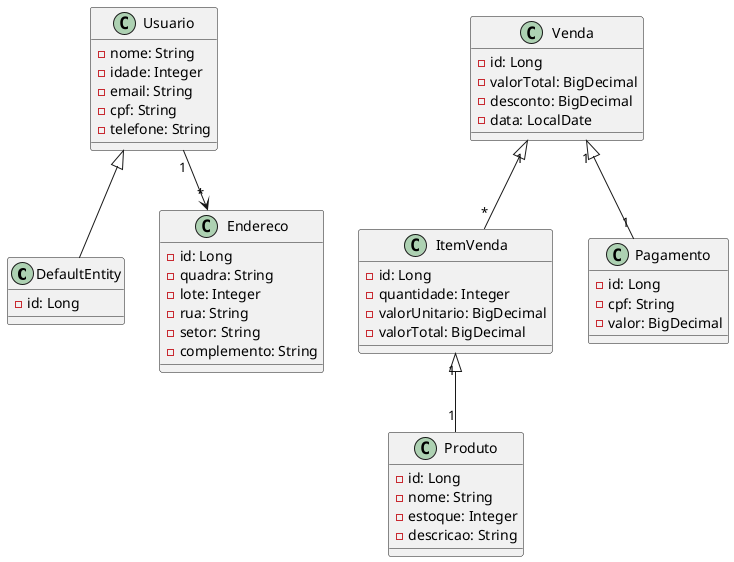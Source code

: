 @startuml

/'Esse diagrama é a representação de um ecommerce simples de PIZZARIA, apenas para iniciar o treinamento de API Rest Quarkus'/

class DefaultEntity{
    - id: Long
}

class Usuario{ 
    - nome: String
    - idade: Integer 
    - email: String
    - cpf: String
    - telefone: String
}

class Produto{
    - id: Long
    - nome: String
    - estoque: Integer
    - descricao: String
}

class Venda{
    - id: Long
    - valorTotal: BigDecimal
    - desconto: BigDecimal
    - data: LocalDate
}

class ItemVenda{
    - id: Long
    - quantidade: Integer
    - valorUnitario: BigDecimal
    - valorTotal: BigDecimal
}

class Pagamento{
    - id: Long
    - cpf: String
    - valor: BigDecimal
}

class Endereco{
    - id: Long
    - quadra: String
    - lote: Integer
    - rua: String
    - setor: String
    - complemento: String
}

Usuario "1" --> "*" Endereco
Usuario <|-- DefaultEntity

Venda "1" <|-- "*" ItemVenda
Venda "1" <|-- "1" Pagamento

ItemVenda "1" <|-- "1" Produto

@enduml